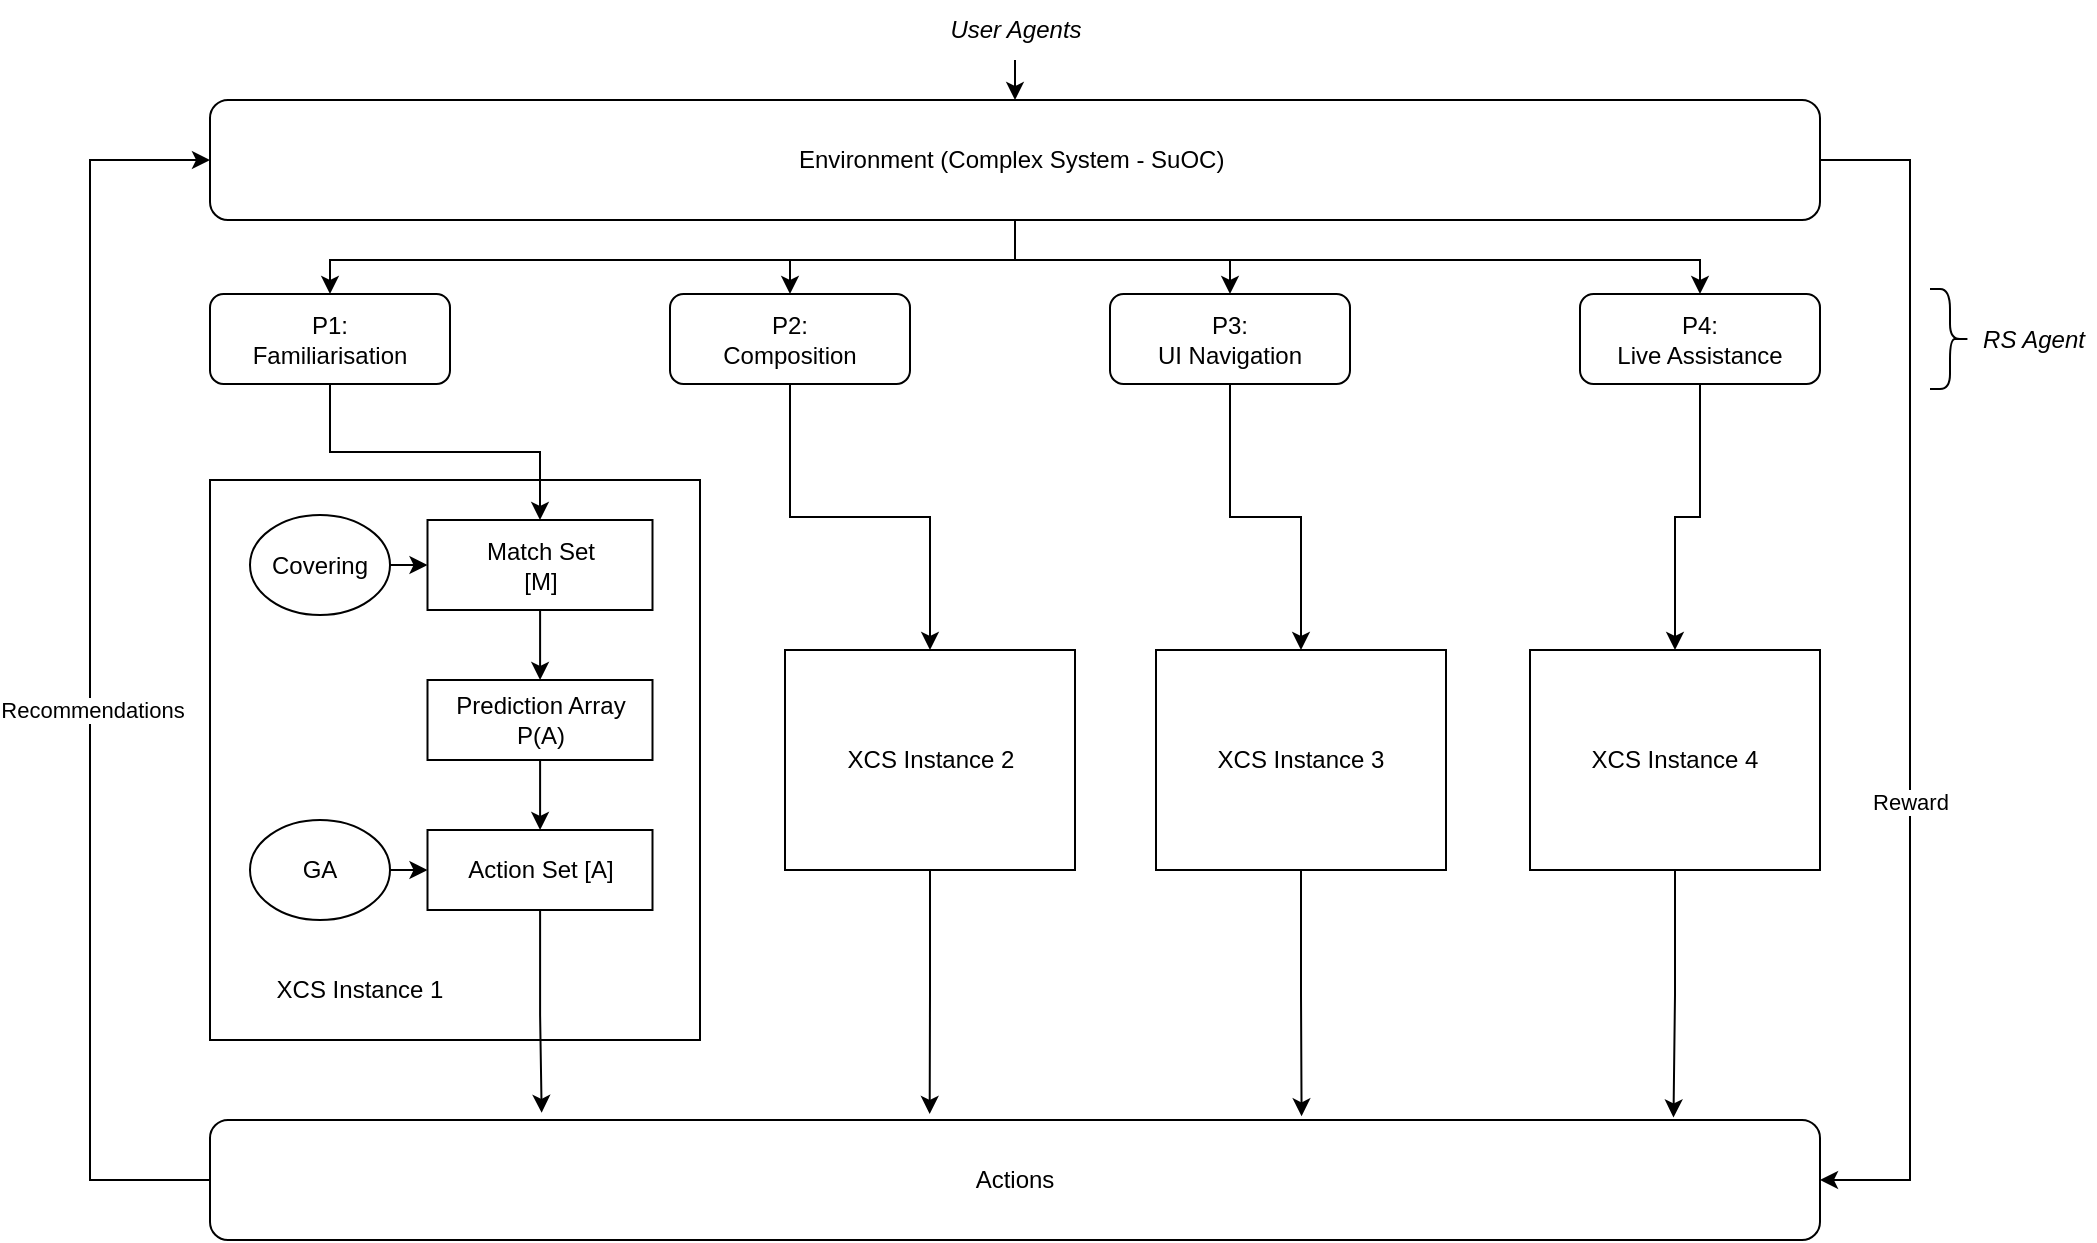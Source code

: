 <mxfile version="18.0.4" type="device"><diagram id="frWN8s3yLrxNHgg42en8" name="Page-1"><mxGraphModel dx="2547" dy="949" grid="1" gridSize="10" guides="1" tooltips="1" connect="1" arrows="1" fold="1" page="1" pageScale="1" pageWidth="850" pageHeight="1100" math="0" shadow="0"><root><mxCell id="0"/><mxCell id="1" parent="0"/><mxCell id="EUg9xvSdhK0UUW8z2Age-42" value="" style="rounded=0;whiteSpace=wrap;html=1;" parent="1" vertex="1"><mxGeometry x="-30" y="320" width="245" height="280" as="geometry"/></mxCell><mxCell id="EUg9xvSdhK0UUW8z2Age-59" style="edgeStyle=orthogonalEdgeStyle;rounded=0;orthogonalLoop=1;jettySize=auto;html=1;entryX=0.5;entryY=0;entryDx=0;entryDy=0;" parent="1" source="5mzU451_IoOYmnCmKUa9-1" target="EUg9xvSdhK0UUW8z2Age-2" edge="1"><mxGeometry relative="1" as="geometry"/></mxCell><mxCell id="EUg9xvSdhK0UUW8z2Age-60" style="edgeStyle=orthogonalEdgeStyle;rounded=0;orthogonalLoop=1;jettySize=auto;html=1;entryX=0.5;entryY=0;entryDx=0;entryDy=0;" parent="1" source="5mzU451_IoOYmnCmKUa9-1" target="EUg9xvSdhK0UUW8z2Age-3" edge="1"><mxGeometry relative="1" as="geometry"/></mxCell><mxCell id="EUg9xvSdhK0UUW8z2Age-61" style="edgeStyle=orthogonalEdgeStyle;rounded=0;orthogonalLoop=1;jettySize=auto;html=1;entryX=0.5;entryY=0;entryDx=0;entryDy=0;" parent="1" source="5mzU451_IoOYmnCmKUa9-1" target="EUg9xvSdhK0UUW8z2Age-4" edge="1"><mxGeometry relative="1" as="geometry"/></mxCell><mxCell id="EUg9xvSdhK0UUW8z2Age-62" style="edgeStyle=orthogonalEdgeStyle;rounded=0;orthogonalLoop=1;jettySize=auto;html=1;entryX=0.5;entryY=0;entryDx=0;entryDy=0;" parent="1" source="5mzU451_IoOYmnCmKUa9-1" target="EUg9xvSdhK0UUW8z2Age-5" edge="1"><mxGeometry relative="1" as="geometry"/></mxCell><mxCell id="EUg9xvSdhK0UUW8z2Age-65" style="edgeStyle=orthogonalEdgeStyle;rounded=0;orthogonalLoop=1;jettySize=auto;html=1;entryX=1;entryY=0.5;entryDx=0;entryDy=0;exitX=1;exitY=0.5;exitDx=0;exitDy=0;" parent="1" source="5mzU451_IoOYmnCmKUa9-1" target="EUg9xvSdhK0UUW8z2Age-53" edge="1"><mxGeometry relative="1" as="geometry"><Array as="points"><mxPoint x="820" y="160"/><mxPoint x="820" y="670"/></Array></mxGeometry></mxCell><mxCell id="EUg9xvSdhK0UUW8z2Age-67" value="Reward" style="edgeLabel;html=1;align=center;verticalAlign=middle;resizable=0;points=[];" parent="EUg9xvSdhK0UUW8z2Age-65" vertex="1" connectable="0"><mxGeometry x="0.22" relative="1" as="geometry"><mxPoint as="offset"/></mxGeometry></mxCell><mxCell id="5mzU451_IoOYmnCmKUa9-1" value="Environment (Complex System - SuOC)&amp;nbsp;" style="rounded=1;whiteSpace=wrap;html=1;" parent="1" vertex="1"><mxGeometry x="-30" y="130" width="805" height="60" as="geometry"/></mxCell><mxCell id="EUg9xvSdhK0UUW8z2Age-38" value="" style="edgeStyle=orthogonalEdgeStyle;rounded=0;orthogonalLoop=1;jettySize=auto;html=1;" parent="1" source="5mzU451_IoOYmnCmKUa9-3" target="5mzU451_IoOYmnCmKUa9-4" edge="1"><mxGeometry relative="1" as="geometry"/></mxCell><mxCell id="5mzU451_IoOYmnCmKUa9-3" value="Match Set &lt;br&gt;[M]" style="rounded=0;whiteSpace=wrap;html=1;" parent="1" vertex="1"><mxGeometry x="78.75" y="340" width="112.5" height="45" as="geometry"/></mxCell><mxCell id="EUg9xvSdhK0UUW8z2Age-39" value="" style="edgeStyle=orthogonalEdgeStyle;rounded=0;orthogonalLoop=1;jettySize=auto;html=1;" parent="1" source="5mzU451_IoOYmnCmKUa9-4" target="5mzU451_IoOYmnCmKUa9-5" edge="1"><mxGeometry relative="1" as="geometry"/></mxCell><mxCell id="5mzU451_IoOYmnCmKUa9-4" value="Prediction Array P(A)" style="rounded=0;whiteSpace=wrap;html=1;" parent="1" vertex="1"><mxGeometry x="78.75" y="420" width="112.5" height="40" as="geometry"/></mxCell><mxCell id="yjeTezPdoIcEtiKGRoej-15" style="edgeStyle=orthogonalEdgeStyle;rounded=0;orthogonalLoop=1;jettySize=auto;html=1;entryX=0.206;entryY=-0.06;entryDx=0;entryDy=0;entryPerimeter=0;" edge="1" parent="1" source="5mzU451_IoOYmnCmKUa9-5" target="EUg9xvSdhK0UUW8z2Age-53"><mxGeometry relative="1" as="geometry"/></mxCell><mxCell id="5mzU451_IoOYmnCmKUa9-5" value="Action Set [A]" style="rounded=0;whiteSpace=wrap;html=1;" parent="1" vertex="1"><mxGeometry x="78.75" y="495" width="112.5" height="40" as="geometry"/></mxCell><mxCell id="EUg9xvSdhK0UUW8z2Age-45" style="edgeStyle=orthogonalEdgeStyle;rounded=0;orthogonalLoop=1;jettySize=auto;html=1;exitX=1;exitY=0.5;exitDx=0;exitDy=0;entryX=0;entryY=0.5;entryDx=0;entryDy=0;" parent="1" source="5mzU451_IoOYmnCmKUa9-11" target="5mzU451_IoOYmnCmKUa9-3" edge="1"><mxGeometry relative="1" as="geometry"/></mxCell><mxCell id="5mzU451_IoOYmnCmKUa9-11" value="Covering" style="ellipse;whiteSpace=wrap;html=1;" parent="1" vertex="1"><mxGeometry x="-10" y="337.5" width="70" height="50" as="geometry"/></mxCell><mxCell id="EUg9xvSdhK0UUW8z2Age-46" style="edgeStyle=orthogonalEdgeStyle;rounded=0;orthogonalLoop=1;jettySize=auto;html=1;exitX=1;exitY=0.5;exitDx=0;exitDy=0;entryX=0;entryY=0.5;entryDx=0;entryDy=0;" parent="1" source="5mzU451_IoOYmnCmKUa9-12" target="5mzU451_IoOYmnCmKUa9-5" edge="1"><mxGeometry relative="1" as="geometry"/></mxCell><mxCell id="5mzU451_IoOYmnCmKUa9-12" value="GA" style="ellipse;whiteSpace=wrap;html=1;" parent="1" vertex="1"><mxGeometry x="-10" y="490" width="70" height="50" as="geometry"/></mxCell><mxCell id="EUg9xvSdhK0UUW8z2Age-37" style="edgeStyle=orthogonalEdgeStyle;rounded=0;orthogonalLoop=1;jettySize=auto;html=1;entryX=0.5;entryY=0;entryDx=0;entryDy=0;" parent="1" source="EUg9xvSdhK0UUW8z2Age-2" target="5mzU451_IoOYmnCmKUa9-3" edge="1"><mxGeometry relative="1" as="geometry"/></mxCell><mxCell id="EUg9xvSdhK0UUW8z2Age-2" value="P1: &lt;br&gt;Familiarisation" style="rounded=1;whiteSpace=wrap;html=1;" parent="1" vertex="1"><mxGeometry x="-30" y="227" width="120" height="45" as="geometry"/></mxCell><mxCell id="EUg9xvSdhK0UUW8z2Age-50" style="edgeStyle=orthogonalEdgeStyle;rounded=0;orthogonalLoop=1;jettySize=auto;html=1;exitX=0.5;exitY=1;exitDx=0;exitDy=0;entryX=0.5;entryY=0;entryDx=0;entryDy=0;" parent="1" source="EUg9xvSdhK0UUW8z2Age-3" target="EUg9xvSdhK0UUW8z2Age-47" edge="1"><mxGeometry relative="1" as="geometry"/></mxCell><mxCell id="EUg9xvSdhK0UUW8z2Age-3" value="P2: &lt;br&gt;Composition" style="rounded=1;whiteSpace=wrap;html=1;" parent="1" vertex="1"><mxGeometry x="200" y="227" width="120" height="45" as="geometry"/></mxCell><mxCell id="EUg9xvSdhK0UUW8z2Age-51" style="edgeStyle=orthogonalEdgeStyle;rounded=0;orthogonalLoop=1;jettySize=auto;html=1;entryX=0.5;entryY=0;entryDx=0;entryDy=0;" parent="1" source="EUg9xvSdhK0UUW8z2Age-4" target="EUg9xvSdhK0UUW8z2Age-48" edge="1"><mxGeometry relative="1" as="geometry"/></mxCell><mxCell id="EUg9xvSdhK0UUW8z2Age-4" value="P3: &lt;br&gt;UI Navigation" style="rounded=1;whiteSpace=wrap;html=1;" parent="1" vertex="1"><mxGeometry x="420" y="227" width="120" height="45" as="geometry"/></mxCell><mxCell id="EUg9xvSdhK0UUW8z2Age-52" style="edgeStyle=orthogonalEdgeStyle;rounded=0;orthogonalLoop=1;jettySize=auto;html=1;entryX=0.5;entryY=0;entryDx=0;entryDy=0;" parent="1" source="EUg9xvSdhK0UUW8z2Age-5" target="EUg9xvSdhK0UUW8z2Age-49" edge="1"><mxGeometry relative="1" as="geometry"/></mxCell><mxCell id="EUg9xvSdhK0UUW8z2Age-5" value="P4: &lt;br&gt;Live Assistance" style="rounded=1;whiteSpace=wrap;html=1;" parent="1" vertex="1"><mxGeometry x="655" y="227" width="120" height="45" as="geometry"/></mxCell><mxCell id="EUg9xvSdhK0UUW8z2Age-43" value="XCS Instance 1" style="text;html=1;strokeColor=none;fillColor=none;align=center;verticalAlign=middle;whiteSpace=wrap;rounded=0;" parent="1" vertex="1"><mxGeometry y="560" width="90" height="30" as="geometry"/></mxCell><mxCell id="yjeTezPdoIcEtiKGRoej-16" style="edgeStyle=orthogonalEdgeStyle;rounded=0;orthogonalLoop=1;jettySize=auto;html=1;entryX=0.447;entryY=-0.05;entryDx=0;entryDy=0;entryPerimeter=0;" edge="1" parent="1" source="EUg9xvSdhK0UUW8z2Age-47" target="EUg9xvSdhK0UUW8z2Age-53"><mxGeometry relative="1" as="geometry"/></mxCell><mxCell id="EUg9xvSdhK0UUW8z2Age-47" value="XCS Instance 2" style="rounded=0;whiteSpace=wrap;html=1;" parent="1" vertex="1"><mxGeometry x="257.5" y="405" width="145" height="110" as="geometry"/></mxCell><mxCell id="yjeTezPdoIcEtiKGRoej-17" style="edgeStyle=orthogonalEdgeStyle;rounded=0;orthogonalLoop=1;jettySize=auto;html=1;entryX=0.678;entryY=-0.031;entryDx=0;entryDy=0;entryPerimeter=0;" edge="1" parent="1" source="EUg9xvSdhK0UUW8z2Age-48" target="EUg9xvSdhK0UUW8z2Age-53"><mxGeometry relative="1" as="geometry"/></mxCell><mxCell id="EUg9xvSdhK0UUW8z2Age-48" value="XCS Instance 3" style="rounded=0;whiteSpace=wrap;html=1;" parent="1" vertex="1"><mxGeometry x="443" y="405" width="145" height="110" as="geometry"/></mxCell><mxCell id="yjeTezPdoIcEtiKGRoej-18" style="edgeStyle=orthogonalEdgeStyle;rounded=0;orthogonalLoop=1;jettySize=auto;html=1;entryX=0.909;entryY=-0.021;entryDx=0;entryDy=0;entryPerimeter=0;" edge="1" parent="1" source="EUg9xvSdhK0UUW8z2Age-49" target="EUg9xvSdhK0UUW8z2Age-53"><mxGeometry relative="1" as="geometry"/></mxCell><mxCell id="EUg9xvSdhK0UUW8z2Age-49" value="XCS Instance 4" style="rounded=0;whiteSpace=wrap;html=1;" parent="1" vertex="1"><mxGeometry x="630" y="405" width="145" height="110" as="geometry"/></mxCell><mxCell id="EUg9xvSdhK0UUW8z2Age-64" style="edgeStyle=orthogonalEdgeStyle;rounded=0;orthogonalLoop=1;jettySize=auto;html=1;entryX=0;entryY=0.5;entryDx=0;entryDy=0;exitX=0;exitY=0.5;exitDx=0;exitDy=0;" parent="1" source="EUg9xvSdhK0UUW8z2Age-53" target="5mzU451_IoOYmnCmKUa9-1" edge="1"><mxGeometry relative="1" as="geometry"><Array as="points"><mxPoint x="-90" y="670"/><mxPoint x="-90" y="160"/></Array></mxGeometry></mxCell><mxCell id="EUg9xvSdhK0UUW8z2Age-68" value="Recommendations" style="edgeLabel;html=1;align=center;verticalAlign=middle;resizable=0;points=[];" parent="EUg9xvSdhK0UUW8z2Age-64" vertex="1" connectable="0"><mxGeometry x="-0.063" y="-1" relative="1" as="geometry"><mxPoint as="offset"/></mxGeometry></mxCell><mxCell id="EUg9xvSdhK0UUW8z2Age-53" value="Actions" style="rounded=1;whiteSpace=wrap;html=1;" parent="1" vertex="1"><mxGeometry x="-30" y="640" width="805" height="60" as="geometry"/></mxCell><mxCell id="EUg9xvSdhK0UUW8z2Age-69" value="" style="shape=curlyBracket;whiteSpace=wrap;html=1;rounded=1;flipH=1;" parent="1" vertex="1"><mxGeometry x="830" y="224.5" width="20" height="50" as="geometry"/></mxCell><mxCell id="EUg9xvSdhK0UUW8z2Age-71" value="RS Agent" style="text;html=1;strokeColor=none;fillColor=none;align=center;verticalAlign=middle;whiteSpace=wrap;rounded=0;fontStyle=2" parent="1" vertex="1"><mxGeometry x="852" y="234.5" width="60" height="30" as="geometry"/></mxCell><mxCell id="EUg9xvSdhK0UUW8z2Age-73" style="edgeStyle=orthogonalEdgeStyle;rounded=0;orthogonalLoop=1;jettySize=auto;html=1;exitX=0.5;exitY=1;exitDx=0;exitDy=0;entryX=0.5;entryY=0;entryDx=0;entryDy=0;" parent="1" source="EUg9xvSdhK0UUW8z2Age-72" target="5mzU451_IoOYmnCmKUa9-1" edge="1"><mxGeometry relative="1" as="geometry"/></mxCell><mxCell id="EUg9xvSdhK0UUW8z2Age-72" value="User Agents" style="text;html=1;strokeColor=none;fillColor=none;align=center;verticalAlign=middle;whiteSpace=wrap;rounded=0;fontStyle=2" parent="1" vertex="1"><mxGeometry x="318.75" y="80" width="107.5" height="30" as="geometry"/></mxCell></root></mxGraphModel></diagram></mxfile>